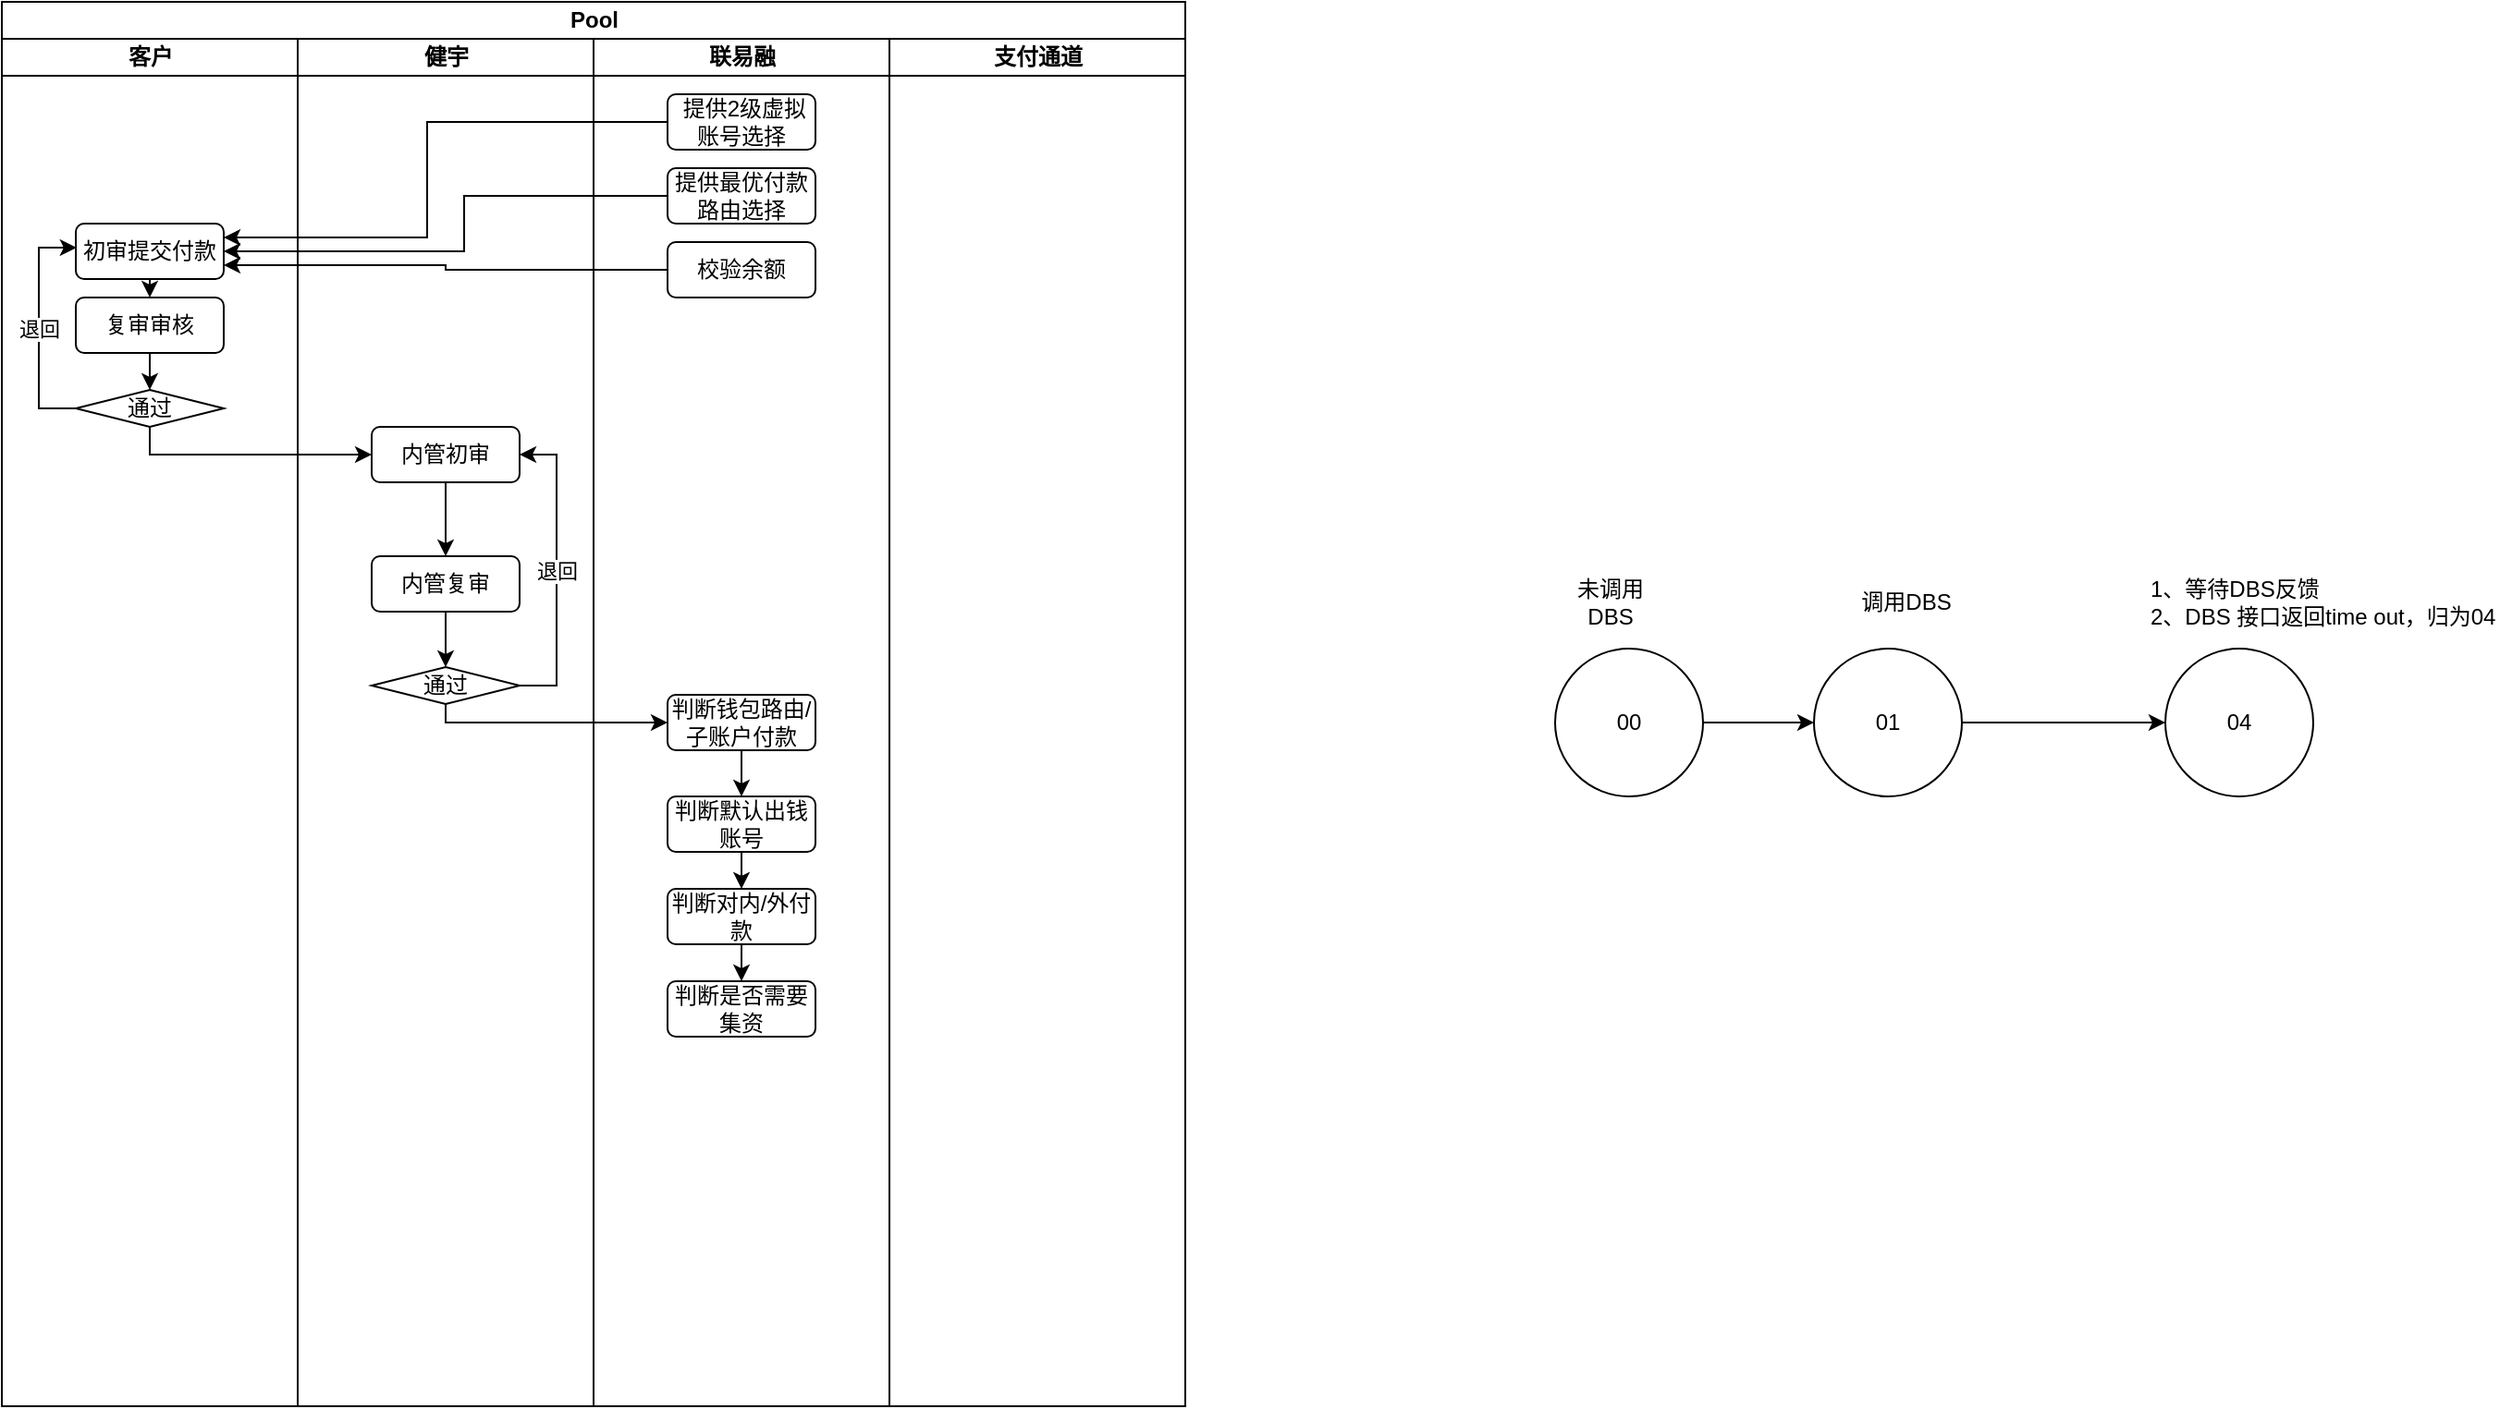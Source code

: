 <mxfile version="21.6.1" type="github">
  <diagram name="第 1 页" id="-03Gn73uHck9jwQGTfGm">
    <mxGraphModel dx="989" dy="557" grid="1" gridSize="10" guides="1" tooltips="1" connect="1" arrows="1" fold="1" page="1" pageScale="1" pageWidth="827" pageHeight="1169" math="0" shadow="0">
      <root>
        <mxCell id="0" />
        <mxCell id="1" parent="0" />
        <mxCell id="CoPd3ULI95kJ3X9n0NOn-1" value="Pool" style="swimlane;childLayout=stackLayout;resizeParent=1;resizeParentMax=0;startSize=20;html=1;" vertex="1" parent="1">
          <mxGeometry x="40.0" y="40" width="640" height="760" as="geometry" />
        </mxCell>
        <mxCell id="CoPd3ULI95kJ3X9n0NOn-2" value="客户" style="swimlane;startSize=20;html=1;" vertex="1" parent="CoPd3ULI95kJ3X9n0NOn-1">
          <mxGeometry y="20" width="160" height="740" as="geometry" />
        </mxCell>
        <mxCell id="CoPd3ULI95kJ3X9n0NOn-46" style="edgeStyle=orthogonalEdgeStyle;rounded=0;orthogonalLoop=1;jettySize=auto;html=1;exitX=0.5;exitY=1;exitDx=0;exitDy=0;entryX=0.5;entryY=0;entryDx=0;entryDy=0;" edge="1" parent="CoPd3ULI95kJ3X9n0NOn-2" source="CoPd3ULI95kJ3X9n0NOn-7" target="CoPd3ULI95kJ3X9n0NOn-31">
          <mxGeometry relative="1" as="geometry" />
        </mxCell>
        <mxCell id="CoPd3ULI95kJ3X9n0NOn-7" value="初审提交付款" style="rounded=1;whiteSpace=wrap;html=1;" vertex="1" parent="CoPd3ULI95kJ3X9n0NOn-2">
          <mxGeometry x="40" y="100" width="80" height="30" as="geometry" />
        </mxCell>
        <mxCell id="CoPd3ULI95kJ3X9n0NOn-11" value="退回" style="edgeStyle=orthogonalEdgeStyle;rounded=0;orthogonalLoop=1;jettySize=auto;html=1;exitX=0;exitY=0.5;exitDx=0;exitDy=0;entryX=0.005;entryY=0.434;entryDx=0;entryDy=0;entryPerimeter=0;" edge="1" parent="CoPd3ULI95kJ3X9n0NOn-2" source="CoPd3ULI95kJ3X9n0NOn-9" target="CoPd3ULI95kJ3X9n0NOn-7">
          <mxGeometry relative="1" as="geometry" />
        </mxCell>
        <mxCell id="CoPd3ULI95kJ3X9n0NOn-9" value="通过" style="rhombus;whiteSpace=wrap;html=1;" vertex="1" parent="CoPd3ULI95kJ3X9n0NOn-2">
          <mxGeometry x="40" y="190" width="80" height="20" as="geometry" />
        </mxCell>
        <mxCell id="CoPd3ULI95kJ3X9n0NOn-31" value="复审审核" style="rounded=1;whiteSpace=wrap;html=1;" vertex="1" parent="CoPd3ULI95kJ3X9n0NOn-2">
          <mxGeometry x="40" y="140" width="80" height="30" as="geometry" />
        </mxCell>
        <mxCell id="CoPd3ULI95kJ3X9n0NOn-10" style="edgeStyle=orthogonalEdgeStyle;rounded=0;orthogonalLoop=1;jettySize=auto;html=1;exitX=0.5;exitY=1;exitDx=0;exitDy=0;entryX=0.5;entryY=0;entryDx=0;entryDy=0;" edge="1" parent="CoPd3ULI95kJ3X9n0NOn-2" source="CoPd3ULI95kJ3X9n0NOn-31" target="CoPd3ULI95kJ3X9n0NOn-9">
          <mxGeometry relative="1" as="geometry">
            <mxPoint x="80.0" y="220" as="sourcePoint" />
          </mxGeometry>
        </mxCell>
        <mxCell id="CoPd3ULI95kJ3X9n0NOn-20" style="edgeStyle=orthogonalEdgeStyle;rounded=0;orthogonalLoop=1;jettySize=auto;html=1;exitX=0.5;exitY=1;exitDx=0;exitDy=0;entryX=0;entryY=0.5;entryDx=0;entryDy=0;" edge="1" parent="CoPd3ULI95kJ3X9n0NOn-1" source="CoPd3ULI95kJ3X9n0NOn-9" target="CoPd3ULI95kJ3X9n0NOn-18">
          <mxGeometry relative="1" as="geometry">
            <Array as="points">
              <mxPoint x="80" y="245" />
            </Array>
          </mxGeometry>
        </mxCell>
        <mxCell id="CoPd3ULI95kJ3X9n0NOn-3" value="健宇" style="swimlane;startSize=20;html=1;" vertex="1" parent="CoPd3ULI95kJ3X9n0NOn-1">
          <mxGeometry x="160" y="20" width="160" height="740" as="geometry" />
        </mxCell>
        <mxCell id="CoPd3ULI95kJ3X9n0NOn-24" style="edgeStyle=orthogonalEdgeStyle;rounded=0;orthogonalLoop=1;jettySize=auto;html=1;exitX=0.5;exitY=1;exitDx=0;exitDy=0;entryX=0.5;entryY=0;entryDx=0;entryDy=0;" edge="1" parent="CoPd3ULI95kJ3X9n0NOn-3" source="CoPd3ULI95kJ3X9n0NOn-18" target="CoPd3ULI95kJ3X9n0NOn-21">
          <mxGeometry relative="1" as="geometry" />
        </mxCell>
        <mxCell id="CoPd3ULI95kJ3X9n0NOn-18" value="内管初审" style="rounded=1;whiteSpace=wrap;html=1;" vertex="1" parent="CoPd3ULI95kJ3X9n0NOn-3">
          <mxGeometry x="40" y="210" width="80" height="30" as="geometry" />
        </mxCell>
        <mxCell id="CoPd3ULI95kJ3X9n0NOn-21" value="内管复审" style="rounded=1;whiteSpace=wrap;html=1;" vertex="1" parent="CoPd3ULI95kJ3X9n0NOn-3">
          <mxGeometry x="40" y="280" width="80" height="30" as="geometry" />
        </mxCell>
        <mxCell id="CoPd3ULI95kJ3X9n0NOn-25" value="退回" style="edgeStyle=orthogonalEdgeStyle;rounded=0;orthogonalLoop=1;jettySize=auto;html=1;exitX=1;exitY=0.5;exitDx=0;exitDy=0;entryX=1;entryY=0.5;entryDx=0;entryDy=0;" edge="1" parent="CoPd3ULI95kJ3X9n0NOn-3" source="CoPd3ULI95kJ3X9n0NOn-22" target="CoPd3ULI95kJ3X9n0NOn-18">
          <mxGeometry relative="1" as="geometry" />
        </mxCell>
        <mxCell id="CoPd3ULI95kJ3X9n0NOn-22" value="通过" style="rhombus;whiteSpace=wrap;html=1;" vertex="1" parent="CoPd3ULI95kJ3X9n0NOn-3">
          <mxGeometry x="40" y="340" width="80" height="20" as="geometry" />
        </mxCell>
        <mxCell id="CoPd3ULI95kJ3X9n0NOn-23" style="edgeStyle=orthogonalEdgeStyle;rounded=0;orthogonalLoop=1;jettySize=auto;html=1;exitX=0.5;exitY=1;exitDx=0;exitDy=0;entryX=0.5;entryY=0;entryDx=0;entryDy=0;" edge="1" parent="CoPd3ULI95kJ3X9n0NOn-3" source="CoPd3ULI95kJ3X9n0NOn-21" target="CoPd3ULI95kJ3X9n0NOn-22">
          <mxGeometry relative="1" as="geometry" />
        </mxCell>
        <mxCell id="CoPd3ULI95kJ3X9n0NOn-4" value="联易融" style="swimlane;startSize=20;html=1;" vertex="1" parent="CoPd3ULI95kJ3X9n0NOn-1">
          <mxGeometry x="320" y="20" width="160" height="740" as="geometry" />
        </mxCell>
        <mxCell id="CoPd3ULI95kJ3X9n0NOn-35" style="edgeStyle=orthogonalEdgeStyle;rounded=0;orthogonalLoop=1;jettySize=auto;html=1;exitX=0.5;exitY=1;exitDx=0;exitDy=0;entryX=0.5;entryY=0;entryDx=0;entryDy=0;" edge="1" parent="CoPd3ULI95kJ3X9n0NOn-4" source="CoPd3ULI95kJ3X9n0NOn-28" target="CoPd3ULI95kJ3X9n0NOn-34">
          <mxGeometry relative="1" as="geometry" />
        </mxCell>
        <mxCell id="CoPd3ULI95kJ3X9n0NOn-28" value="判断钱包路由/子账户付款" style="rounded=1;whiteSpace=wrap;html=1;" vertex="1" parent="CoPd3ULI95kJ3X9n0NOn-4">
          <mxGeometry x="40" y="355" width="80" height="30" as="geometry" />
        </mxCell>
        <mxCell id="CoPd3ULI95kJ3X9n0NOn-37" style="edgeStyle=orthogonalEdgeStyle;rounded=0;orthogonalLoop=1;jettySize=auto;html=1;exitX=0.5;exitY=1;exitDx=0;exitDy=0;entryX=0.5;entryY=0;entryDx=0;entryDy=0;" edge="1" parent="CoPd3ULI95kJ3X9n0NOn-4" source="CoPd3ULI95kJ3X9n0NOn-34" target="CoPd3ULI95kJ3X9n0NOn-36">
          <mxGeometry relative="1" as="geometry" />
        </mxCell>
        <mxCell id="CoPd3ULI95kJ3X9n0NOn-34" value="判断默认出钱账号" style="rounded=1;whiteSpace=wrap;html=1;" vertex="1" parent="CoPd3ULI95kJ3X9n0NOn-4">
          <mxGeometry x="40" y="410" width="80" height="30" as="geometry" />
        </mxCell>
        <mxCell id="CoPd3ULI95kJ3X9n0NOn-47" style="edgeStyle=orthogonalEdgeStyle;rounded=0;orthogonalLoop=1;jettySize=auto;html=1;exitX=0.5;exitY=1;exitDx=0;exitDy=0;entryX=0.5;entryY=0;entryDx=0;entryDy=0;" edge="1" parent="CoPd3ULI95kJ3X9n0NOn-4" source="CoPd3ULI95kJ3X9n0NOn-36" target="CoPd3ULI95kJ3X9n0NOn-38">
          <mxGeometry relative="1" as="geometry" />
        </mxCell>
        <mxCell id="CoPd3ULI95kJ3X9n0NOn-36" value="判断对内/外付款" style="rounded=1;whiteSpace=wrap;html=1;" vertex="1" parent="CoPd3ULI95kJ3X9n0NOn-4">
          <mxGeometry x="40" y="460" width="80" height="30" as="geometry" />
        </mxCell>
        <mxCell id="CoPd3ULI95kJ3X9n0NOn-38" value="判断是否需要集资" style="rounded=1;whiteSpace=wrap;html=1;" vertex="1" parent="CoPd3ULI95kJ3X9n0NOn-4">
          <mxGeometry x="40" y="510" width="80" height="30" as="geometry" />
        </mxCell>
        <mxCell id="CoPd3ULI95kJ3X9n0NOn-39" value="&amp;nbsp;提供2级虚拟账号选择" style="rounded=1;whiteSpace=wrap;html=1;" vertex="1" parent="CoPd3ULI95kJ3X9n0NOn-4">
          <mxGeometry x="40" y="30" width="80" height="30" as="geometry" />
        </mxCell>
        <mxCell id="CoPd3ULI95kJ3X9n0NOn-41" value="提供最优付款路由选择" style="rounded=1;whiteSpace=wrap;html=1;" vertex="1" parent="CoPd3ULI95kJ3X9n0NOn-4">
          <mxGeometry x="40" y="70" width="80" height="30" as="geometry" />
        </mxCell>
        <mxCell id="CoPd3ULI95kJ3X9n0NOn-44" value="校验余额" style="rounded=1;whiteSpace=wrap;html=1;" vertex="1" parent="CoPd3ULI95kJ3X9n0NOn-4">
          <mxGeometry x="40" y="110" width="80" height="30" as="geometry" />
        </mxCell>
        <mxCell id="CoPd3ULI95kJ3X9n0NOn-5" value="支付通道" style="swimlane;startSize=20;html=1;" vertex="1" parent="CoPd3ULI95kJ3X9n0NOn-1">
          <mxGeometry x="480" y="20" width="160" height="740" as="geometry" />
        </mxCell>
        <mxCell id="CoPd3ULI95kJ3X9n0NOn-27" style="edgeStyle=orthogonalEdgeStyle;rounded=0;orthogonalLoop=1;jettySize=auto;html=1;exitX=0.5;exitY=1;exitDx=0;exitDy=0;entryX=0;entryY=0.5;entryDx=0;entryDy=0;" edge="1" parent="CoPd3ULI95kJ3X9n0NOn-1" source="CoPd3ULI95kJ3X9n0NOn-22" target="CoPd3ULI95kJ3X9n0NOn-28">
          <mxGeometry relative="1" as="geometry">
            <mxPoint x="360" y="415.5" as="targetPoint" />
            <Array as="points">
              <mxPoint x="240" y="390" />
            </Array>
          </mxGeometry>
        </mxCell>
        <mxCell id="CoPd3ULI95kJ3X9n0NOn-42" style="edgeStyle=orthogonalEdgeStyle;rounded=0;orthogonalLoop=1;jettySize=auto;html=1;exitX=0;exitY=0.5;exitDx=0;exitDy=0;entryX=1;entryY=0.25;entryDx=0;entryDy=0;" edge="1" parent="CoPd3ULI95kJ3X9n0NOn-1" source="CoPd3ULI95kJ3X9n0NOn-39" target="CoPd3ULI95kJ3X9n0NOn-7">
          <mxGeometry relative="1" as="geometry">
            <Array as="points">
              <mxPoint x="230" y="65" />
              <mxPoint x="230" y="128" />
            </Array>
          </mxGeometry>
        </mxCell>
        <mxCell id="CoPd3ULI95kJ3X9n0NOn-43" style="edgeStyle=orthogonalEdgeStyle;rounded=0;orthogonalLoop=1;jettySize=auto;html=1;exitX=0;exitY=0.5;exitDx=0;exitDy=0;entryX=1;entryY=0.5;entryDx=0;entryDy=0;" edge="1" parent="CoPd3ULI95kJ3X9n0NOn-1" source="CoPd3ULI95kJ3X9n0NOn-41" target="CoPd3ULI95kJ3X9n0NOn-7">
          <mxGeometry relative="1" as="geometry">
            <Array as="points">
              <mxPoint x="250" y="105" />
              <mxPoint x="250" y="135" />
            </Array>
          </mxGeometry>
        </mxCell>
        <mxCell id="CoPd3ULI95kJ3X9n0NOn-45" style="edgeStyle=orthogonalEdgeStyle;rounded=0;orthogonalLoop=1;jettySize=auto;html=1;exitX=0;exitY=0.5;exitDx=0;exitDy=0;entryX=1;entryY=0.75;entryDx=0;entryDy=0;" edge="1" parent="CoPd3ULI95kJ3X9n0NOn-1" source="CoPd3ULI95kJ3X9n0NOn-44" target="CoPd3ULI95kJ3X9n0NOn-7">
          <mxGeometry relative="1" as="geometry" />
        </mxCell>
        <mxCell id="CoPd3ULI95kJ3X9n0NOn-50" style="edgeStyle=orthogonalEdgeStyle;rounded=0;orthogonalLoop=1;jettySize=auto;html=1;exitX=1;exitY=0.5;exitDx=0;exitDy=0;entryX=0;entryY=0.5;entryDx=0;entryDy=0;" edge="1" parent="1" source="CoPd3ULI95kJ3X9n0NOn-48" target="CoPd3ULI95kJ3X9n0NOn-49">
          <mxGeometry relative="1" as="geometry" />
        </mxCell>
        <mxCell id="CoPd3ULI95kJ3X9n0NOn-48" value="01" style="ellipse;whiteSpace=wrap;html=1;aspect=fixed;" vertex="1" parent="1">
          <mxGeometry x="1020" y="390" width="80" height="80" as="geometry" />
        </mxCell>
        <mxCell id="CoPd3ULI95kJ3X9n0NOn-49" value="04" style="ellipse;whiteSpace=wrap;html=1;aspect=fixed;" vertex="1" parent="1">
          <mxGeometry x="1210" y="390" width="80" height="80" as="geometry" />
        </mxCell>
        <mxCell id="CoPd3ULI95kJ3X9n0NOn-55" style="edgeStyle=orthogonalEdgeStyle;rounded=0;orthogonalLoop=1;jettySize=auto;html=1;exitX=1;exitY=0.5;exitDx=0;exitDy=0;entryX=0;entryY=0.5;entryDx=0;entryDy=0;" edge="1" parent="1" source="CoPd3ULI95kJ3X9n0NOn-51" target="CoPd3ULI95kJ3X9n0NOn-48">
          <mxGeometry relative="1" as="geometry" />
        </mxCell>
        <mxCell id="CoPd3ULI95kJ3X9n0NOn-51" value="00" style="ellipse;whiteSpace=wrap;html=1;aspect=fixed;" vertex="1" parent="1">
          <mxGeometry x="880" y="390" width="80" height="80" as="geometry" />
        </mxCell>
        <mxCell id="CoPd3ULI95kJ3X9n0NOn-52" value="未调用DBS" style="text;html=1;strokeColor=none;fillColor=none;align=center;verticalAlign=middle;whiteSpace=wrap;rounded=0;" vertex="1" parent="1">
          <mxGeometry x="880" y="350" width="60" height="30" as="geometry" />
        </mxCell>
        <mxCell id="CoPd3ULI95kJ3X9n0NOn-53" value="调用DBS" style="text;html=1;strokeColor=none;fillColor=none;align=center;verticalAlign=middle;whiteSpace=wrap;rounded=0;" vertex="1" parent="1">
          <mxGeometry x="1040" y="350" width="60" height="30" as="geometry" />
        </mxCell>
        <mxCell id="CoPd3ULI95kJ3X9n0NOn-54" value="1、等待DBS反馈&lt;br&gt;2、DBS 接口返回time out，归为04" style="text;html=1;strokeColor=none;fillColor=none;align=left;verticalAlign=middle;whiteSpace=wrap;rounded=0;" vertex="1" parent="1">
          <mxGeometry x="1200" y="350" width="190" height="30" as="geometry" />
        </mxCell>
      </root>
    </mxGraphModel>
  </diagram>
</mxfile>
